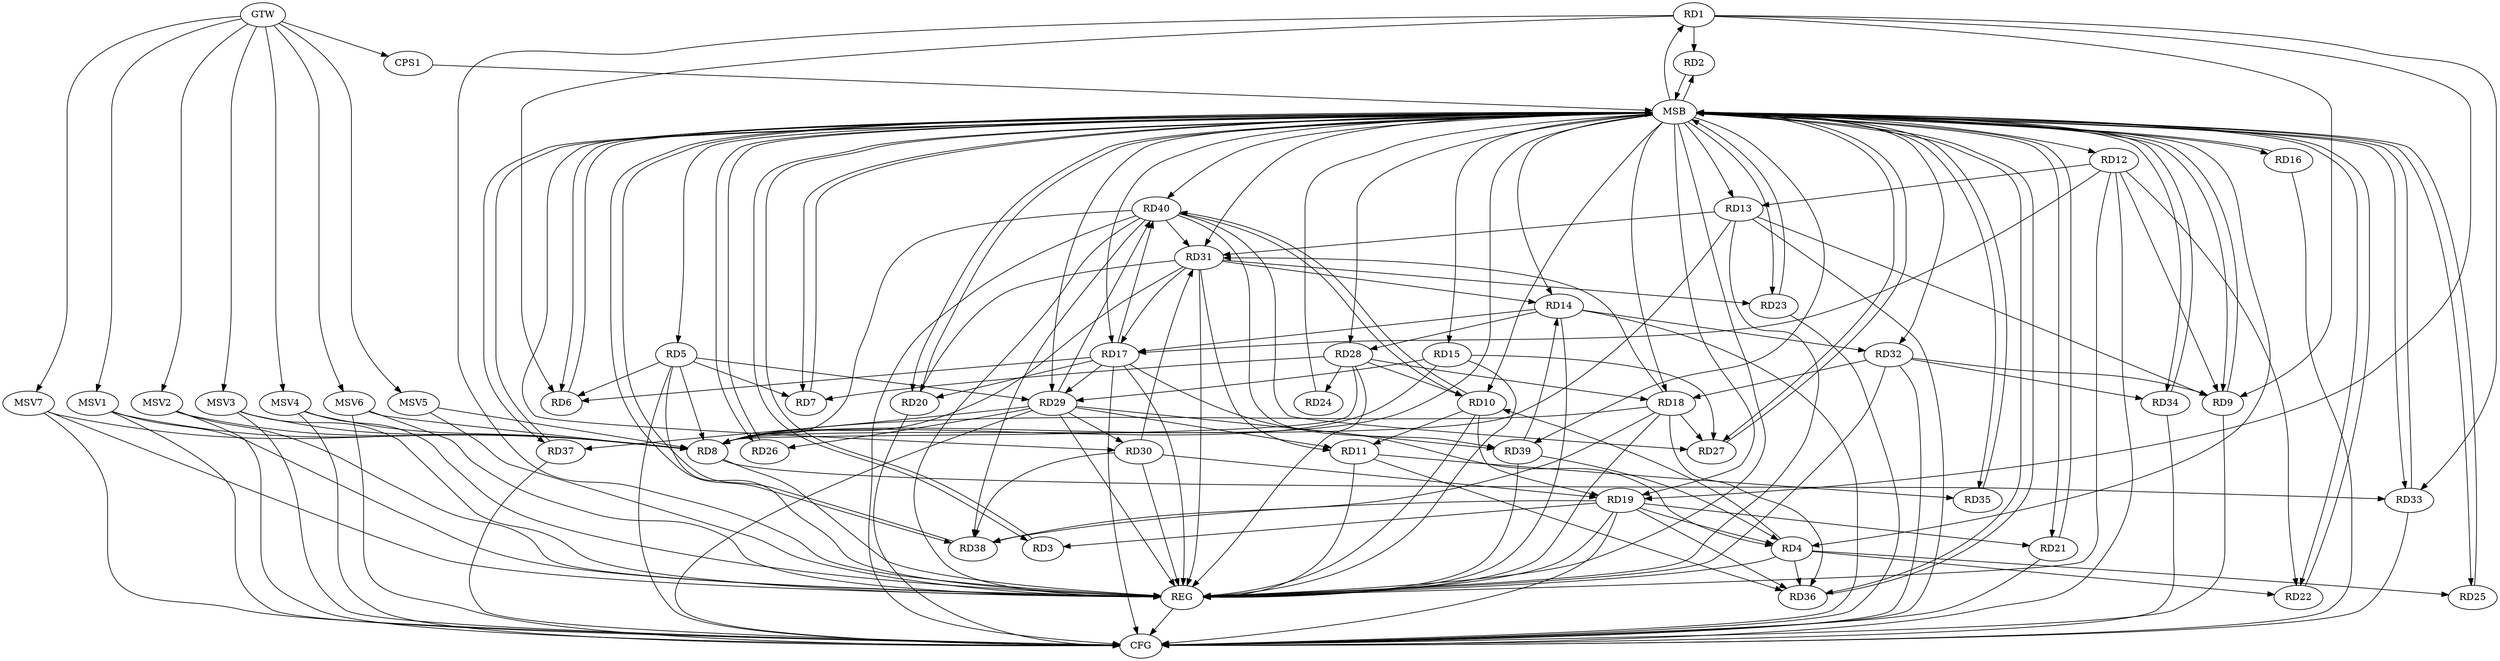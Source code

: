 strict digraph G {
  RD1 [ label="RD1" ];
  RD2 [ label="RD2" ];
  RD3 [ label="RD3" ];
  RD4 [ label="RD4" ];
  RD5 [ label="RD5" ];
  RD6 [ label="RD6" ];
  RD7 [ label="RD7" ];
  RD8 [ label="RD8" ];
  RD9 [ label="RD9" ];
  RD10 [ label="RD10" ];
  RD11 [ label="RD11" ];
  RD12 [ label="RD12" ];
  RD13 [ label="RD13" ];
  RD14 [ label="RD14" ];
  RD15 [ label="RD15" ];
  RD16 [ label="RD16" ];
  RD17 [ label="RD17" ];
  RD18 [ label="RD18" ];
  RD19 [ label="RD19" ];
  RD20 [ label="RD20" ];
  RD21 [ label="RD21" ];
  RD22 [ label="RD22" ];
  RD23 [ label="RD23" ];
  RD24 [ label="RD24" ];
  RD25 [ label="RD25" ];
  RD26 [ label="RD26" ];
  RD27 [ label="RD27" ];
  RD28 [ label="RD28" ];
  RD29 [ label="RD29" ];
  RD30 [ label="RD30" ];
  RD31 [ label="RD31" ];
  RD32 [ label="RD32" ];
  RD33 [ label="RD33" ];
  RD34 [ label="RD34" ];
  RD35 [ label="RD35" ];
  RD36 [ label="RD36" ];
  RD37 [ label="RD37" ];
  RD38 [ label="RD38" ];
  RD39 [ label="RD39" ];
  RD40 [ label="RD40" ];
  CPS1 [ label="CPS1" ];
  GTW [ label="GTW" ];
  REG [ label="REG" ];
  MSB [ label="MSB" ];
  CFG [ label="CFG" ];
  MSV1 [ label="MSV1" ];
  MSV2 [ label="MSV2" ];
  MSV3 [ label="MSV3" ];
  MSV4 [ label="MSV4" ];
  MSV5 [ label="MSV5" ];
  MSV6 [ label="MSV6" ];
  MSV7 [ label="MSV7" ];
  RD1 -> RD2;
  RD1 -> RD6;
  RD1 -> RD9;
  RD1 -> RD19;
  RD1 -> RD33;
  RD19 -> RD3;
  RD4 -> RD10;
  RD17 -> RD4;
  RD19 -> RD4;
  RD4 -> RD22;
  RD4 -> RD25;
  RD4 -> RD36;
  RD39 -> RD4;
  RD5 -> RD6;
  RD5 -> RD7;
  RD5 -> RD8;
  RD5 -> RD29;
  RD17 -> RD6;
  RD28 -> RD7;
  RD13 -> RD8;
  RD15 -> RD8;
  RD18 -> RD8;
  RD28 -> RD8;
  RD31 -> RD8;
  RD8 -> RD33;
  RD40 -> RD8;
  RD12 -> RD9;
  RD13 -> RD9;
  RD32 -> RD9;
  RD10 -> RD11;
  RD10 -> RD19;
  RD28 -> RD10;
  RD10 -> RD40;
  RD40 -> RD10;
  RD29 -> RD11;
  RD31 -> RD11;
  RD11 -> RD35;
  RD11 -> RD36;
  RD12 -> RD13;
  RD12 -> RD17;
  RD12 -> RD22;
  RD13 -> RD31;
  RD14 -> RD17;
  RD14 -> RD28;
  RD31 -> RD14;
  RD14 -> RD32;
  RD39 -> RD14;
  RD15 -> RD27;
  RD15 -> RD29;
  RD17 -> RD20;
  RD17 -> RD29;
  RD31 -> RD17;
  RD17 -> RD40;
  RD18 -> RD27;
  RD28 -> RD18;
  RD18 -> RD31;
  RD32 -> RD18;
  RD18 -> RD36;
  RD18 -> RD38;
  RD19 -> RD21;
  RD30 -> RD19;
  RD19 -> RD36;
  RD19 -> RD38;
  RD31 -> RD20;
  RD31 -> RD23;
  RD28 -> RD24;
  RD29 -> RD26;
  RD40 -> RD27;
  RD29 -> RD30;
  RD29 -> RD37;
  RD29 -> RD39;
  RD29 -> RD40;
  RD30 -> RD31;
  RD30 -> RD38;
  RD40 -> RD31;
  RD32 -> RD34;
  RD40 -> RD38;
  RD40 -> RD39;
  GTW -> CPS1;
  RD1 -> REG;
  RD4 -> REG;
  RD5 -> REG;
  RD8 -> REG;
  RD10 -> REG;
  RD11 -> REG;
  RD12 -> REG;
  RD13 -> REG;
  RD14 -> REG;
  RD15 -> REG;
  RD17 -> REG;
  RD18 -> REG;
  RD19 -> REG;
  RD28 -> REG;
  RD29 -> REG;
  RD30 -> REG;
  RD31 -> REG;
  RD32 -> REG;
  RD39 -> REG;
  RD40 -> REG;
  RD2 -> MSB;
  MSB -> RD7;
  MSB -> RD28;
  MSB -> RD30;
  MSB -> REG;
  RD3 -> MSB;
  MSB -> RD9;
  MSB -> RD23;
  MSB -> RD29;
  MSB -> RD38;
  RD6 -> MSB;
  MSB -> RD5;
  MSB -> RD17;
  MSB -> RD27;
  RD7 -> MSB;
  MSB -> RD31;
  MSB -> RD36;
  RD9 -> MSB;
  MSB -> RD20;
  MSB -> RD32;
  MSB -> RD40;
  RD16 -> MSB;
  MSB -> RD39;
  RD20 -> MSB;
  MSB -> RD1;
  MSB -> RD4;
  MSB -> RD8;
  MSB -> RD34;
  RD21 -> MSB;
  MSB -> RD16;
  MSB -> RD37;
  RD22 -> MSB;
  RD23 -> MSB;
  MSB -> RD12;
  RD24 -> MSB;
  MSB -> RD15;
  RD25 -> MSB;
  RD26 -> MSB;
  MSB -> RD19;
  RD27 -> MSB;
  MSB -> RD2;
  MSB -> RD3;
  MSB -> RD10;
  RD33 -> MSB;
  MSB -> RD6;
  MSB -> RD25;
  RD34 -> MSB;
  MSB -> RD35;
  RD35 -> MSB;
  MSB -> RD14;
  RD36 -> MSB;
  MSB -> RD13;
  MSB -> RD21;
  RD37 -> MSB;
  MSB -> RD18;
  RD38 -> MSB;
  CPS1 -> MSB;
  MSB -> RD22;
  MSB -> RD26;
  MSB -> RD33;
  RD33 -> CFG;
  RD37 -> CFG;
  RD34 -> CFG;
  RD9 -> CFG;
  RD12 -> CFG;
  RD32 -> CFG;
  RD16 -> CFG;
  RD40 -> CFG;
  RD29 -> CFG;
  RD5 -> CFG;
  RD17 -> CFG;
  RD23 -> CFG;
  RD20 -> CFG;
  RD19 -> CFG;
  RD14 -> CFG;
  RD13 -> CFG;
  RD21 -> CFG;
  REG -> CFG;
  MSV1 -> RD8;
  GTW -> MSV1;
  MSV1 -> REG;
  MSV1 -> CFG;
  MSV2 -> RD8;
  MSV3 -> RD8;
  GTW -> MSV2;
  MSV2 -> REG;
  MSV2 -> CFG;
  GTW -> MSV3;
  MSV3 -> REG;
  MSV3 -> CFG;
  MSV4 -> RD8;
  MSV5 -> RD8;
  GTW -> MSV4;
  MSV4 -> REG;
  MSV4 -> CFG;
  GTW -> MSV5;
  MSV5 -> REG;
  MSV6 -> RD8;
  GTW -> MSV6;
  MSV6 -> REG;
  MSV6 -> CFG;
  MSV7 -> RD8;
  GTW -> MSV7;
  MSV7 -> REG;
  MSV7 -> CFG;
}
